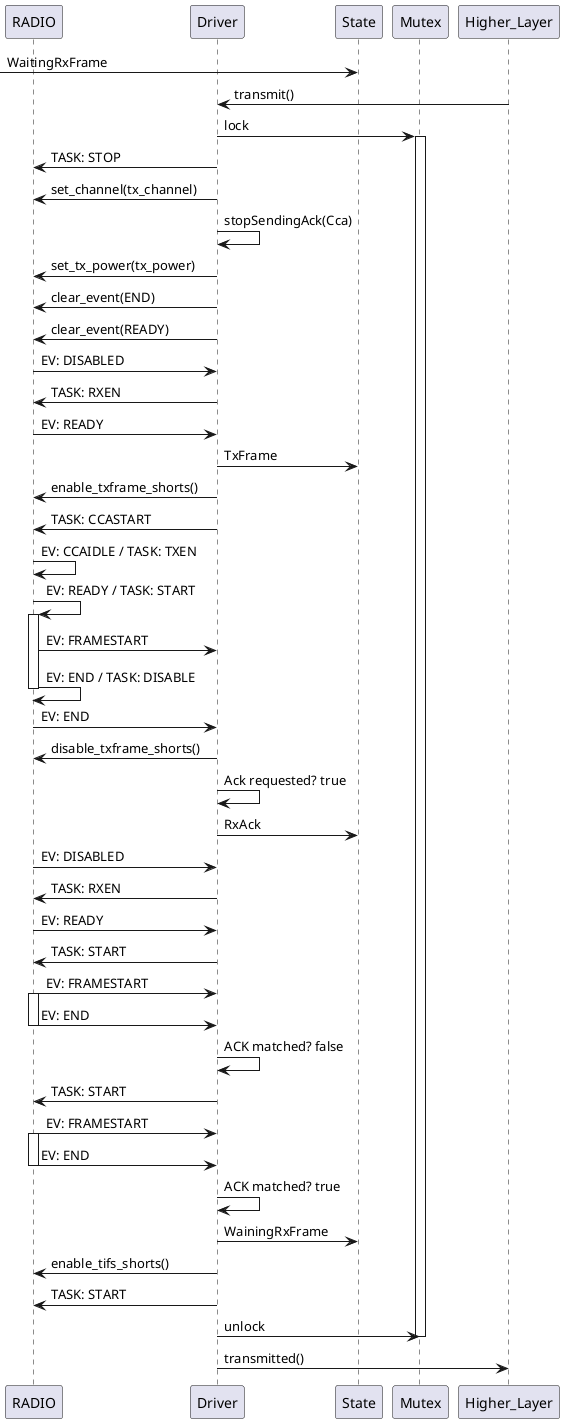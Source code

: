 @startuml

participant RADIO
participant Driver
participant State
participant Mutex

      -> State: WaitingRxFrame
      
Higher_Layer -> Driver: transmit()

Driver  -> Mutex: lock
activate Mutex
Driver  -> RADIO:  TASK: STOP
Driver  -> RADIO:  set_channel(tx_channel)
Driver  -> Driver: stopSendingAck(Cca)
Driver  -> RADIO:  set_tx_power(tx_power)
Driver  -> RADIO:  clear_event(END)
Driver  -> RADIO:  clear_event(READY)

RADIO   -> Driver: EV: DISABLED
Driver  -> RADIO:  TASK: RXEN

RADIO   -> Driver: EV: READY
Driver  -> State:  TxFrame
Driver  -> RADIO:  enable_txframe_shorts()
Driver  -> RADIO:  TASK: CCASTART

RADIO   -> RADIO:  EV: CCAIDLE / TASK: TXEN
RADIO   -> RADIO:  EV: READY / TASK: START
activate RADIO

RADIO   -> Driver: EV: FRAMESTART

RADIO   -> RADIO:  EV: END / TASK: DISABLE
deactivate RADIO
RADIO   -> Driver: EV: END
Driver  -> RADIO:  disable_txframe_shorts()
Driver  -> Driver: Ack requested? true
Driver  -> State:  RxAck

RADIO   -> Driver: EV: DISABLED
Driver  -> RADIO:  TASK: RXEN

RADIO   -> Driver: EV: READY
Driver  -> RADIO:  TASK: START

RADIO   -> Driver: EV: FRAMESTART
activate RADIO
RADIO   -> Driver: EV: END
deactivate RADIO
Driver  -> Driver: ACK matched? false
Driver  -> RADIO:  TASK: START

RADIO   -> Driver: EV: FRAMESTART
activate RADIO
RADIO   -> Driver: EV: END
deactivate RADIO
Driver  -> Driver: ACK matched? true
Driver  -> State:  WainingRxFrame
Driver  -> RADIO:  enable_tifs_shorts()
Driver  -> RADIO:  TASK: START
Driver  -> Mutex:  unlock
deactivate Mutex

Driver  -> Higher_Layer: transmitted()

@enduml
